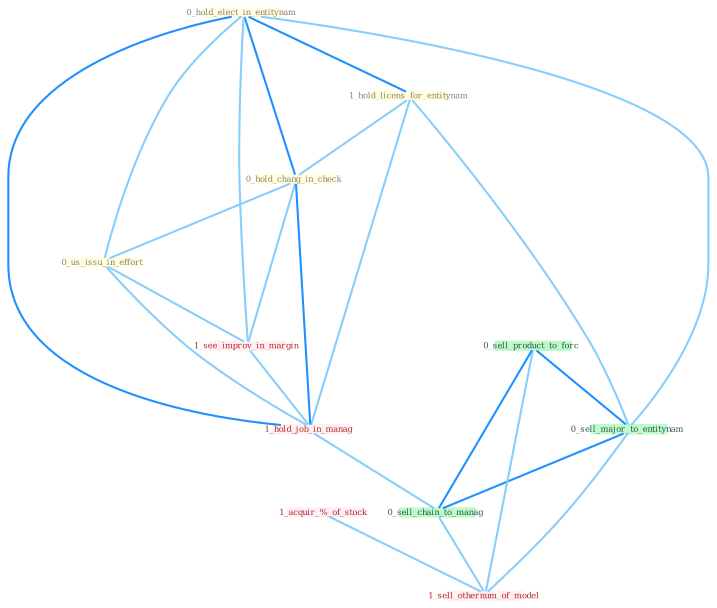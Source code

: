 Graph G{ 
    node
    [shape=polygon,style=filled,width=.5,height=.06,color="#BDFCC9",fixedsize=true,fontsize=4,
    fontcolor="#2f4f4f"];
    {node
    [color="#ffffe0", fontcolor="#8b7d6b"] "0_hold_elect_in_entitynam " "1_hold_licens_for_entitynam " "0_hold_chang_in_check " "0_us_issu_in_effort "}
{node [color="#fff0f5", fontcolor="#b22222"] "1_see_improv_in_margin " "1_acquir_%_of_stock " "1_hold_job_in_manag " "1_sell_othernum_of_model "}
edge [color="#B0E2FF"];

	"0_hold_elect_in_entitynam " -- "1_hold_licens_for_entitynam " [w="2", color="#1e90ff" , len=0.8];
	"0_hold_elect_in_entitynam " -- "0_hold_chang_in_check " [w="2", color="#1e90ff" , len=0.8];
	"0_hold_elect_in_entitynam " -- "0_us_issu_in_effort " [w="1", color="#87cefa" ];
	"0_hold_elect_in_entitynam " -- "1_see_improv_in_margin " [w="1", color="#87cefa" ];
	"0_hold_elect_in_entitynam " -- "1_hold_job_in_manag " [w="2", color="#1e90ff" , len=0.8];
	"0_hold_elect_in_entitynam " -- "0_sell_major_to_entitynam " [w="1", color="#87cefa" ];
	"1_hold_licens_for_entitynam " -- "0_hold_chang_in_check " [w="1", color="#87cefa" ];
	"1_hold_licens_for_entitynam " -- "1_hold_job_in_manag " [w="1", color="#87cefa" ];
	"1_hold_licens_for_entitynam " -- "0_sell_major_to_entitynam " [w="1", color="#87cefa" ];
	"0_hold_chang_in_check " -- "0_us_issu_in_effort " [w="1", color="#87cefa" ];
	"0_hold_chang_in_check " -- "1_see_improv_in_margin " [w="1", color="#87cefa" ];
	"0_hold_chang_in_check " -- "1_hold_job_in_manag " [w="2", color="#1e90ff" , len=0.8];
	"0_us_issu_in_effort " -- "1_see_improv_in_margin " [w="1", color="#87cefa" ];
	"0_us_issu_in_effort " -- "1_hold_job_in_manag " [w="1", color="#87cefa" ];
	"1_see_improv_in_margin " -- "1_hold_job_in_manag " [w="1", color="#87cefa" ];
	"1_acquir_%_of_stock " -- "1_sell_othernum_of_model " [w="1", color="#87cefa" ];
	"1_hold_job_in_manag " -- "0_sell_chain_to_manag " [w="1", color="#87cefa" ];
	"0_sell_product_to_forc " -- "0_sell_major_to_entitynam " [w="2", color="#1e90ff" , len=0.8];
	"0_sell_product_to_forc " -- "0_sell_chain_to_manag " [w="2", color="#1e90ff" , len=0.8];
	"0_sell_product_to_forc " -- "1_sell_othernum_of_model " [w="1", color="#87cefa" ];
	"0_sell_major_to_entitynam " -- "0_sell_chain_to_manag " [w="2", color="#1e90ff" , len=0.8];
	"0_sell_major_to_entitynam " -- "1_sell_othernum_of_model " [w="1", color="#87cefa" ];
	"0_sell_chain_to_manag " -- "1_sell_othernum_of_model " [w="1", color="#87cefa" ];
}